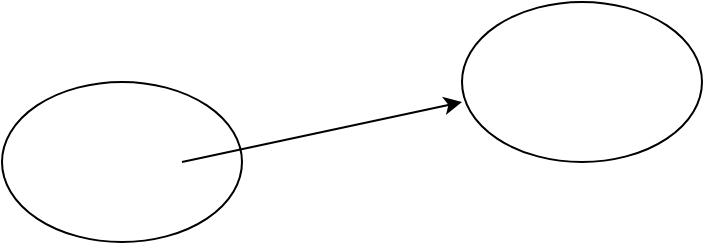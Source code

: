 <mxfile version="24.7.6">
  <diagram name="第 1 页" id="VNkTKOAp50nleLCcCe7Y">
    <mxGraphModel dx="1434" dy="746" grid="1" gridSize="10" guides="1" tooltips="1" connect="1" arrows="1" fold="1" page="1" pageScale="1" pageWidth="827" pageHeight="1169" math="0" shadow="0">
      <root>
        <mxCell id="0" />
        <mxCell id="1" parent="0" />
        <mxCell id="uODTIZibOhv7hI9rrOSG-1" value="" style="ellipse;whiteSpace=wrap;html=1;" vertex="1" parent="1">
          <mxGeometry x="120" y="130" width="120" height="80" as="geometry" />
        </mxCell>
        <mxCell id="uODTIZibOhv7hI9rrOSG-2" value="" style="endArrow=classic;html=1;rounded=0;" edge="1" parent="1">
          <mxGeometry width="50" height="50" relative="1" as="geometry">
            <mxPoint x="210" y="170" as="sourcePoint" />
            <mxPoint x="350" y="140" as="targetPoint" />
          </mxGeometry>
        </mxCell>
        <mxCell id="uODTIZibOhv7hI9rrOSG-3" value="" style="ellipse;whiteSpace=wrap;html=1;" vertex="1" parent="1">
          <mxGeometry x="350" y="90" width="120" height="80" as="geometry" />
        </mxCell>
      </root>
    </mxGraphModel>
  </diagram>
</mxfile>
